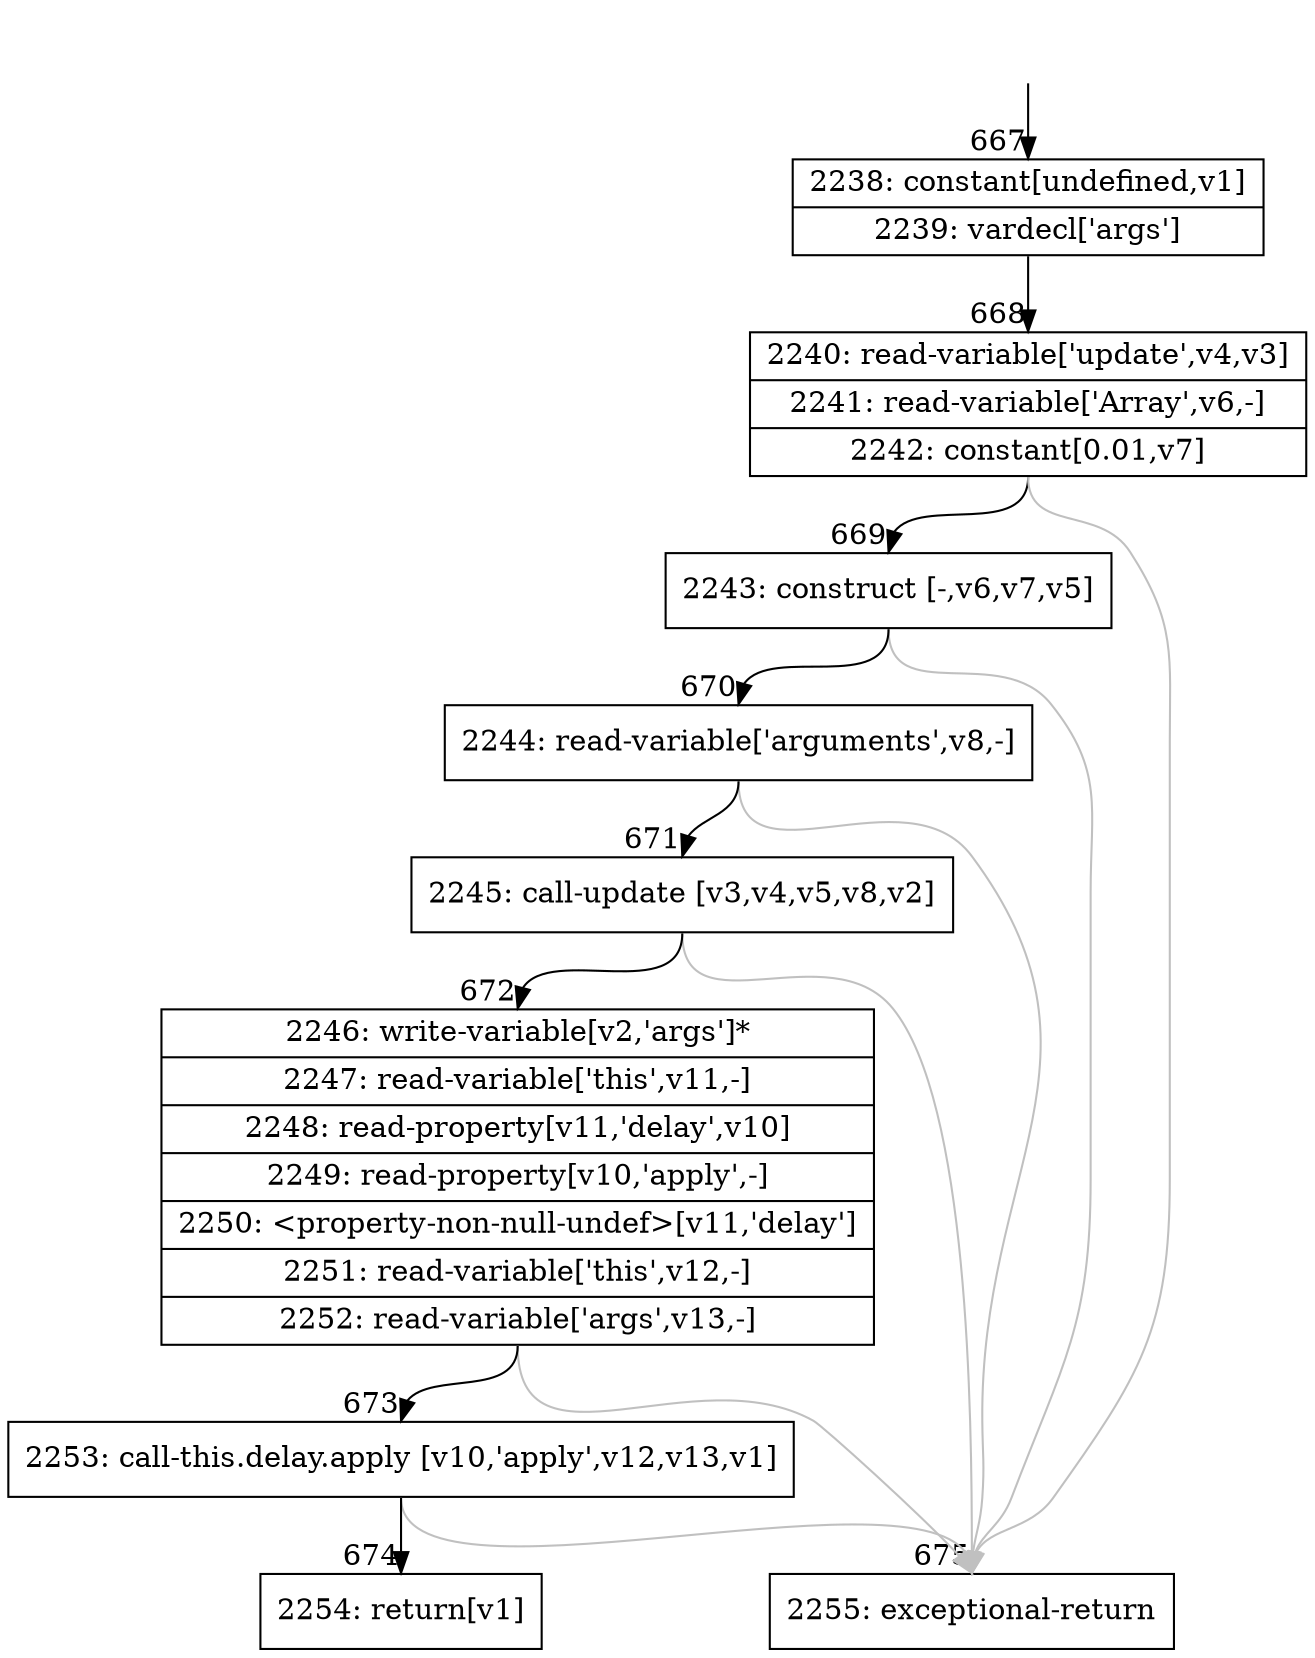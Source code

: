 digraph {
rankdir="TD"
BB_entry52[shape=none,label=""];
BB_entry52 -> BB667 [tailport=s, headport=n, headlabel="    667"]
BB667 [shape=record label="{2238: constant[undefined,v1]|2239: vardecl['args']}" ] 
BB667 -> BB668 [tailport=s, headport=n, headlabel="      668"]
BB668 [shape=record label="{2240: read-variable['update',v4,v3]|2241: read-variable['Array',v6,-]|2242: constant[0.01,v7]}" ] 
BB668 -> BB669 [tailport=s, headport=n, headlabel="      669"]
BB668 -> BB675 [tailport=s, headport=n, color=gray, headlabel="      675"]
BB669 [shape=record label="{2243: construct [-,v6,v7,v5]}" ] 
BB669 -> BB670 [tailport=s, headport=n, headlabel="      670"]
BB669 -> BB675 [tailport=s, headport=n, color=gray]
BB670 [shape=record label="{2244: read-variable['arguments',v8,-]}" ] 
BB670 -> BB671 [tailport=s, headport=n, headlabel="      671"]
BB670 -> BB675 [tailport=s, headport=n, color=gray]
BB671 [shape=record label="{2245: call-update [v3,v4,v5,v8,v2]}" ] 
BB671 -> BB672 [tailport=s, headport=n, headlabel="      672"]
BB671 -> BB675 [tailport=s, headport=n, color=gray]
BB672 [shape=record label="{2246: write-variable[v2,'args']*|2247: read-variable['this',v11,-]|2248: read-property[v11,'delay',v10]|2249: read-property[v10,'apply',-]|2250: \<property-non-null-undef\>[v11,'delay']|2251: read-variable['this',v12,-]|2252: read-variable['args',v13,-]}" ] 
BB672 -> BB673 [tailport=s, headport=n, headlabel="      673"]
BB672 -> BB675 [tailport=s, headport=n, color=gray]
BB673 [shape=record label="{2253: call-this.delay.apply [v10,'apply',v12,v13,v1]}" ] 
BB673 -> BB674 [tailport=s, headport=n, headlabel="      674"]
BB673 -> BB675 [tailport=s, headport=n, color=gray]
BB674 [shape=record label="{2254: return[v1]}" ] 
BB675 [shape=record label="{2255: exceptional-return}" ] 
//#$~ 440
}
